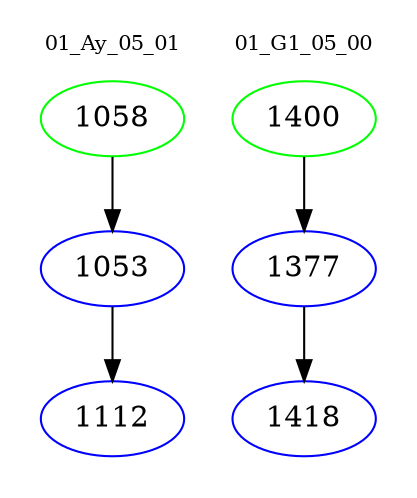 digraph{
subgraph cluster_0 {
color = white
label = "01_Ay_05_01";
fontsize=10;
T0_1058 [label="1058", color="green"]
T0_1058 -> T0_1053 [color="black"]
T0_1053 [label="1053", color="blue"]
T0_1053 -> T0_1112 [color="black"]
T0_1112 [label="1112", color="blue"]
}
subgraph cluster_1 {
color = white
label = "01_G1_05_00";
fontsize=10;
T1_1400 [label="1400", color="green"]
T1_1400 -> T1_1377 [color="black"]
T1_1377 [label="1377", color="blue"]
T1_1377 -> T1_1418 [color="black"]
T1_1418 [label="1418", color="blue"]
}
}
